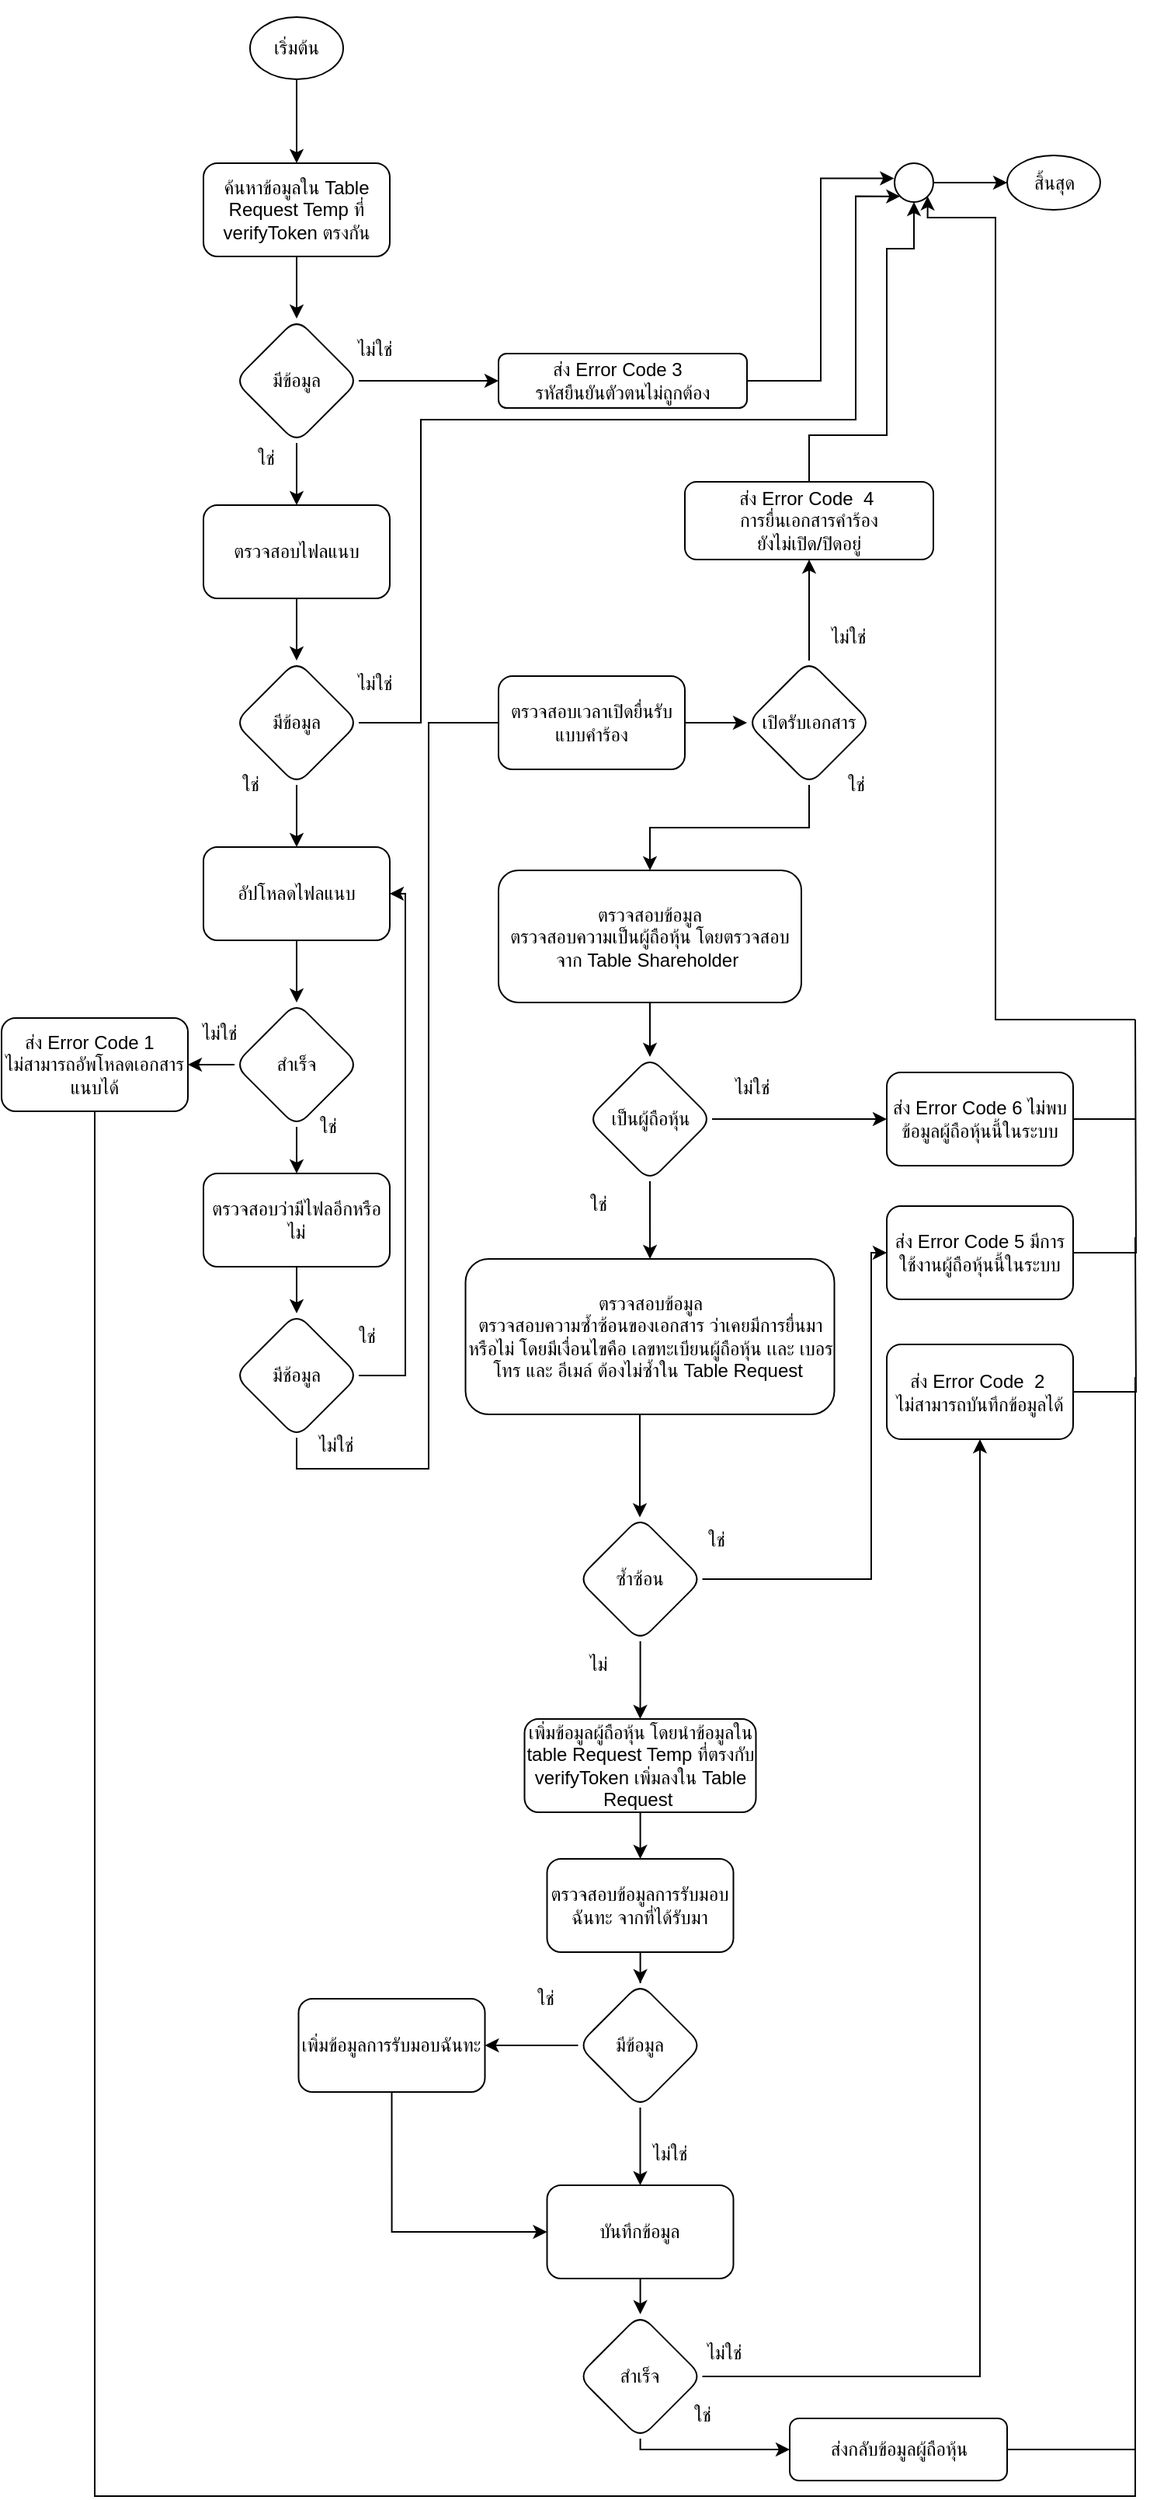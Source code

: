 <mxfile version="20.2.8" type="github">
  <diagram id="RMdtWBDBzw_GRddQN0wl" name="หน้า-1">
    <mxGraphModel dx="891" dy="496" grid="1" gridSize="10" guides="1" tooltips="1" connect="1" arrows="1" fold="1" page="1" pageScale="1" pageWidth="827" pageHeight="1169" math="0" shadow="0">
      <root>
        <mxCell id="0" />
        <mxCell id="1" parent="0" />
        <mxCell id="8MiHfRahlYDLlmmxbXPG-1" value="" style="group" parent="1" vertex="1" connectable="0">
          <mxGeometry x="40" y="50" width="730" height="1606" as="geometry" />
        </mxCell>
        <mxCell id="RDVR8g_Y1KUdD5dzRXbu-121" style="edgeStyle=orthogonalEdgeStyle;rounded=0;orthogonalLoop=1;jettySize=auto;html=1;endArrow=classic;endFill=1;" parent="8MiHfRahlYDLlmmxbXPG-1" source="RDVR8g_Y1KUdD5dzRXbu-102" edge="1">
          <mxGeometry relative="1" as="geometry">
            <mxPoint x="411.25" y="1106.0" as="targetPoint" />
          </mxGeometry>
        </mxCell>
        <mxCell id="RDVR8g_Y1KUdD5dzRXbu-102" value="ซ้ำซ้อน" style="rhombus;whiteSpace=wrap;html=1;rounded=1;" parent="8MiHfRahlYDLlmmxbXPG-1" vertex="1">
          <mxGeometry x="371.25" y="976" width="80" height="80" as="geometry" />
        </mxCell>
        <mxCell id="RDVR8g_Y1KUdD5dzRXbu-103" value="ใช่" style="text;html=1;align=center;verticalAlign=middle;resizable=0;points=[];autosize=1;strokeColor=none;fillColor=none;" parent="8MiHfRahlYDLlmmxbXPG-1" vertex="1">
          <mxGeometry x="440" y="976" width="40" height="30" as="geometry" />
        </mxCell>
        <mxCell id="RDVR8g_Y1KUdD5dzRXbu-107" value="ไม่" style="text;html=1;align=center;verticalAlign=middle;resizable=0;points=[];autosize=1;strokeColor=none;fillColor=none;" parent="8MiHfRahlYDLlmmxbXPG-1" vertex="1">
          <mxGeometry x="364" y="1056" width="40" height="30" as="geometry" />
        </mxCell>
        <mxCell id="RDVR8g_Y1KUdD5dzRXbu-117" style="edgeStyle=orthogonalEdgeStyle;rounded=0;orthogonalLoop=1;jettySize=auto;html=1;endArrow=none;endFill=0;" parent="8MiHfRahlYDLlmmxbXPG-1" source="RDVR8g_Y1KUdD5dzRXbu-111" edge="1">
          <mxGeometry relative="1" as="geometry">
            <mxPoint x="730" y="656" as="targetPoint" />
          </mxGeometry>
        </mxCell>
        <mxCell id="RDVR8g_Y1KUdD5dzRXbu-119" style="edgeStyle=orthogonalEdgeStyle;rounded=0;orthogonalLoop=1;jettySize=auto;html=1;endArrow=none;endFill=0;" parent="8MiHfRahlYDLlmmxbXPG-1" source="RDVR8g_Y1KUdD5dzRXbu-113" edge="1">
          <mxGeometry relative="1" as="geometry">
            <mxPoint x="730" y="720" as="targetPoint" />
          </mxGeometry>
        </mxCell>
        <mxCell id="RDVR8g_Y1KUdD5dzRXbu-120" style="edgeStyle=orthogonalEdgeStyle;rounded=0;orthogonalLoop=1;jettySize=auto;html=1;exitX=0.5;exitY=1;exitDx=0;exitDy=0;endArrow=none;endFill=0;entryX=0;entryY=0.5;entryDx=0;entryDy=0;" parent="8MiHfRahlYDLlmmxbXPG-1" source="RDVR8g_Y1KUdD5dzRXbu-47" edge="1" target="RDVR8g_Y1KUdD5dzRXbu-54">
          <mxGeometry relative="1" as="geometry">
            <mxPoint x="280" y="466" as="targetPoint" />
          </mxGeometry>
        </mxCell>
        <mxCell id="RDVR8g_Y1KUdD5dzRXbu-123" value="เพิ่มข้อมูลผู้ถือหุ้น โดยนำข้อมูลใน table Request Temp ที่ตรงกับ verifyToken เพิ่มลงใน Table Request&amp;nbsp;" style="rounded=1;whiteSpace=wrap;html=1;" parent="8MiHfRahlYDLlmmxbXPG-1" vertex="1">
          <mxGeometry x="336.75" y="1106" width="149" height="60" as="geometry" />
        </mxCell>
        <mxCell id="RDVR8g_Y1KUdD5dzRXbu-124" value="บันทึกข้อมูล" style="whiteSpace=wrap;html=1;rounded=1;" parent="8MiHfRahlYDLlmmxbXPG-1" vertex="1">
          <mxGeometry x="351.25" y="1406" width="120" height="60" as="geometry" />
        </mxCell>
        <mxCell id="RDVR8g_Y1KUdD5dzRXbu-126" value="สำเร็จ" style="rhombus;whiteSpace=wrap;html=1;rounded=1;" parent="8MiHfRahlYDLlmmxbXPG-1" vertex="1">
          <mxGeometry x="371.25" y="1489" width="80" height="80" as="geometry" />
        </mxCell>
        <mxCell id="RDVR8g_Y1KUdD5dzRXbu-127" value="" style="edgeStyle=orthogonalEdgeStyle;rounded=0;orthogonalLoop=1;jettySize=auto;html=1;endArrow=classic;endFill=1;" parent="8MiHfRahlYDLlmmxbXPG-1" source="RDVR8g_Y1KUdD5dzRXbu-124" target="RDVR8g_Y1KUdD5dzRXbu-126" edge="1">
          <mxGeometry relative="1" as="geometry" />
        </mxCell>
        <mxCell id="RDVR8g_Y1KUdD5dzRXbu-14" value="ค้นหาข้อมูลใน Table Request Temp ที่ verifyToken ตรงกัน" style="rounded=1;whiteSpace=wrap;html=1;" parent="8MiHfRahlYDLlmmxbXPG-1" vertex="1">
          <mxGeometry x="130" y="105" width="120" height="60" as="geometry" />
        </mxCell>
        <mxCell id="RDVR8g_Y1KUdD5dzRXbu-20" value="มีข้อมูล" style="rhombus;whiteSpace=wrap;html=1;rounded=1;" parent="8MiHfRahlYDLlmmxbXPG-1" vertex="1">
          <mxGeometry x="150" y="205" width="80" height="80" as="geometry" />
        </mxCell>
        <mxCell id="RDVR8g_Y1KUdD5dzRXbu-21" value="" style="edgeStyle=orthogonalEdgeStyle;rounded=0;orthogonalLoop=1;jettySize=auto;html=1;" parent="8MiHfRahlYDLlmmxbXPG-1" source="RDVR8g_Y1KUdD5dzRXbu-14" target="RDVR8g_Y1KUdD5dzRXbu-20" edge="1">
          <mxGeometry relative="1" as="geometry" />
        </mxCell>
        <mxCell id="RDVR8g_Y1KUdD5dzRXbu-23" value="ส่ง Error Code 3&amp;nbsp;&amp;nbsp;&lt;br&gt;รหัสยืนยันตัวตนไม่ถูกต้อง" style="whiteSpace=wrap;html=1;rounded=1;" parent="8MiHfRahlYDLlmmxbXPG-1" vertex="1">
          <mxGeometry x="320" y="227.5" width="160" height="35" as="geometry" />
        </mxCell>
        <mxCell id="RDVR8g_Y1KUdD5dzRXbu-24" value="" style="edgeStyle=orthogonalEdgeStyle;rounded=0;orthogonalLoop=1;jettySize=auto;html=1;" parent="8MiHfRahlYDLlmmxbXPG-1" source="RDVR8g_Y1KUdD5dzRXbu-20" target="RDVR8g_Y1KUdD5dzRXbu-23" edge="1">
          <mxGeometry relative="1" as="geometry" />
        </mxCell>
        <mxCell id="RDVR8g_Y1KUdD5dzRXbu-25" value="ตรวจสอบไฟลแนบ" style="whiteSpace=wrap;html=1;rounded=1;" parent="8MiHfRahlYDLlmmxbXPG-1" vertex="1">
          <mxGeometry x="130" y="325" width="120" height="60" as="geometry" />
        </mxCell>
        <mxCell id="RDVR8g_Y1KUdD5dzRXbu-26" value="" style="edgeStyle=orthogonalEdgeStyle;rounded=0;orthogonalLoop=1;jettySize=auto;html=1;" parent="8MiHfRahlYDLlmmxbXPG-1" source="RDVR8g_Y1KUdD5dzRXbu-20" target="RDVR8g_Y1KUdD5dzRXbu-25" edge="1">
          <mxGeometry relative="1" as="geometry" />
        </mxCell>
        <mxCell id="RDVR8g_Y1KUdD5dzRXbu-27" value="ใช่" style="text;html=1;align=center;verticalAlign=middle;resizable=0;points=[];autosize=1;strokeColor=none;fillColor=none;" parent="8MiHfRahlYDLlmmxbXPG-1" vertex="1">
          <mxGeometry x="150" y="280" width="40" height="30" as="geometry" />
        </mxCell>
        <mxCell id="RDVR8g_Y1KUdD5dzRXbu-28" value="ไม่ใช่" style="text;html=1;align=center;verticalAlign=middle;resizable=0;points=[];autosize=1;strokeColor=none;fillColor=none;" parent="8MiHfRahlYDLlmmxbXPG-1" vertex="1">
          <mxGeometry x="215" y="210" width="50" height="30" as="geometry" />
        </mxCell>
        <mxCell id="-dx3Ap6Awq0tvtWf_Oyy-3" style="edgeStyle=orthogonalEdgeStyle;rounded=0;orthogonalLoop=1;jettySize=auto;html=1;entryX=0;entryY=1;entryDx=0;entryDy=0;fontColor=#FF1B0A;" edge="1" parent="8MiHfRahlYDLlmmxbXPG-1" source="RDVR8g_Y1KUdD5dzRXbu-29" target="RDVR8g_Y1KUdD5dzRXbu-59">
          <mxGeometry relative="1" as="geometry">
            <Array as="points">
              <mxPoint x="270" y="465" />
              <mxPoint x="270" y="270" />
              <mxPoint x="550" y="270" />
              <mxPoint x="550" y="126" />
            </Array>
          </mxGeometry>
        </mxCell>
        <mxCell id="RDVR8g_Y1KUdD5dzRXbu-29" value="มีข้อมูล" style="rhombus;whiteSpace=wrap;html=1;rounded=1;" parent="8MiHfRahlYDLlmmxbXPG-1" vertex="1">
          <mxGeometry x="150" y="425" width="80" height="80" as="geometry" />
        </mxCell>
        <mxCell id="RDVR8g_Y1KUdD5dzRXbu-30" value="" style="edgeStyle=orthogonalEdgeStyle;rounded=0;orthogonalLoop=1;jettySize=auto;html=1;" parent="8MiHfRahlYDLlmmxbXPG-1" source="RDVR8g_Y1KUdD5dzRXbu-25" target="RDVR8g_Y1KUdD5dzRXbu-29" edge="1">
          <mxGeometry relative="1" as="geometry" />
        </mxCell>
        <mxCell id="RDVR8g_Y1KUdD5dzRXbu-36" value="ไม่ใช่" style="text;html=1;align=center;verticalAlign=middle;resizable=0;points=[];autosize=1;strokeColor=none;fillColor=none;" parent="8MiHfRahlYDLlmmxbXPG-1" vertex="1">
          <mxGeometry x="215" y="425" width="50" height="30" as="geometry" />
        </mxCell>
        <mxCell id="RDVR8g_Y1KUdD5dzRXbu-37" value="ใช่" style="text;html=1;align=center;verticalAlign=middle;resizable=0;points=[];autosize=1;strokeColor=none;fillColor=none;" parent="8MiHfRahlYDLlmmxbXPG-1" vertex="1">
          <mxGeometry x="140" y="490" width="40" height="30" as="geometry" />
        </mxCell>
        <mxCell id="RDVR8g_Y1KUdD5dzRXbu-38" value="อัปโหลดไฟลแนบ" style="whiteSpace=wrap;html=1;rounded=1;" parent="8MiHfRahlYDLlmmxbXPG-1" vertex="1">
          <mxGeometry x="130" y="545" width="120" height="60" as="geometry" />
        </mxCell>
        <mxCell id="RDVR8g_Y1KUdD5dzRXbu-39" value="" style="edgeStyle=orthogonalEdgeStyle;rounded=0;orthogonalLoop=1;jettySize=auto;html=1;" parent="8MiHfRahlYDLlmmxbXPG-1" source="RDVR8g_Y1KUdD5dzRXbu-29" target="RDVR8g_Y1KUdD5dzRXbu-38" edge="1">
          <mxGeometry relative="1" as="geometry" />
        </mxCell>
        <mxCell id="RDVR8g_Y1KUdD5dzRXbu-42" value="สำเร็จ" style="rhombus;whiteSpace=wrap;html=1;rounded=1;" parent="8MiHfRahlYDLlmmxbXPG-1" vertex="1">
          <mxGeometry x="150" y="645" width="80" height="80" as="geometry" />
        </mxCell>
        <mxCell id="RDVR8g_Y1KUdD5dzRXbu-43" value="" style="edgeStyle=orthogonalEdgeStyle;rounded=0;orthogonalLoop=1;jettySize=auto;html=1;" parent="8MiHfRahlYDLlmmxbXPG-1" source="RDVR8g_Y1KUdD5dzRXbu-38" target="RDVR8g_Y1KUdD5dzRXbu-42" edge="1">
          <mxGeometry relative="1" as="geometry" />
        </mxCell>
        <mxCell id="RDVR8g_Y1KUdD5dzRXbu-45" value="ตรวจสอบว่ามีไฟลอีกหรือไม่" style="whiteSpace=wrap;html=1;rounded=1;" parent="8MiHfRahlYDLlmmxbXPG-1" vertex="1">
          <mxGeometry x="130" y="755" width="120" height="60" as="geometry" />
        </mxCell>
        <mxCell id="RDVR8g_Y1KUdD5dzRXbu-46" value="" style="edgeStyle=orthogonalEdgeStyle;rounded=0;orthogonalLoop=1;jettySize=auto;html=1;" parent="8MiHfRahlYDLlmmxbXPG-1" source="RDVR8g_Y1KUdD5dzRXbu-42" target="RDVR8g_Y1KUdD5dzRXbu-45" edge="1">
          <mxGeometry relative="1" as="geometry" />
        </mxCell>
        <mxCell id="RDVR8g_Y1KUdD5dzRXbu-51" style="edgeStyle=orthogonalEdgeStyle;rounded=0;orthogonalLoop=1;jettySize=auto;html=1;endArrow=classic;endFill=1;entryX=1;entryY=0.5;entryDx=0;entryDy=0;" parent="8MiHfRahlYDLlmmxbXPG-1" source="RDVR8g_Y1KUdD5dzRXbu-47" target="RDVR8g_Y1KUdD5dzRXbu-38" edge="1">
          <mxGeometry relative="1" as="geometry">
            <mxPoint x="275" y="466" as="targetPoint" />
            <Array as="points">
              <mxPoint x="260" y="885" />
              <mxPoint x="260" y="575" />
            </Array>
          </mxGeometry>
        </mxCell>
        <mxCell id="RDVR8g_Y1KUdD5dzRXbu-47" value="มีช้อมูล" style="rhombus;whiteSpace=wrap;html=1;rounded=1;" parent="8MiHfRahlYDLlmmxbXPG-1" vertex="1">
          <mxGeometry x="150" y="845" width="80" height="80" as="geometry" />
        </mxCell>
        <mxCell id="RDVR8g_Y1KUdD5dzRXbu-48" value="" style="edgeStyle=orthogonalEdgeStyle;rounded=0;orthogonalLoop=1;jettySize=auto;html=1;" parent="8MiHfRahlYDLlmmxbXPG-1" source="RDVR8g_Y1KUdD5dzRXbu-45" target="RDVR8g_Y1KUdD5dzRXbu-47" edge="1">
          <mxGeometry relative="1" as="geometry" />
        </mxCell>
        <mxCell id="RDVR8g_Y1KUdD5dzRXbu-52" value="ไม่ใช่" style="text;html=1;align=center;verticalAlign=middle;resizable=0;points=[];autosize=1;strokeColor=none;fillColor=none;" parent="8MiHfRahlYDLlmmxbXPG-1" vertex="1">
          <mxGeometry x="190" y="915" width="50" height="30" as="geometry" />
        </mxCell>
        <mxCell id="RDVR8g_Y1KUdD5dzRXbu-54" value="ตรวจสอบเวลาเปิดยื่นรับแบบคำร้อง" style="rounded=1;whiteSpace=wrap;html=1;" parent="8MiHfRahlYDLlmmxbXPG-1" vertex="1">
          <mxGeometry x="320" y="435" width="120" height="60" as="geometry" />
        </mxCell>
        <mxCell id="RDVR8g_Y1KUdD5dzRXbu-55" value="เปิดรับเอกสาร" style="rhombus;whiteSpace=wrap;html=1;rounded=1;" parent="8MiHfRahlYDLlmmxbXPG-1" vertex="1">
          <mxGeometry x="480" y="425" width="80" height="80" as="geometry" />
        </mxCell>
        <mxCell id="RDVR8g_Y1KUdD5dzRXbu-56" value="" style="edgeStyle=orthogonalEdgeStyle;rounded=0;orthogonalLoop=1;jettySize=auto;html=1;" parent="8MiHfRahlYDLlmmxbXPG-1" source="RDVR8g_Y1KUdD5dzRXbu-54" target="RDVR8g_Y1KUdD5dzRXbu-55" edge="1">
          <mxGeometry relative="1" as="geometry" />
        </mxCell>
        <mxCell id="RDVR8g_Y1KUdD5dzRXbu-139" style="edgeStyle=orthogonalEdgeStyle;rounded=0;orthogonalLoop=1;jettySize=auto;html=1;endArrow=none;endFill=0;" parent="8MiHfRahlYDLlmmxbXPG-1" source="RDVR8g_Y1KUdD5dzRXbu-57" edge="1">
          <mxGeometry relative="1" as="geometry">
            <mxPoint x="730" y="886" as="targetPoint" />
            <Array as="points">
              <mxPoint x="60" y="1606" />
              <mxPoint x="730" y="1606" />
            </Array>
          </mxGeometry>
        </mxCell>
        <mxCell id="RDVR8g_Y1KUdD5dzRXbu-57" value="ส่ง Error Code 1&amp;nbsp;&amp;nbsp;&lt;br&gt;ไม่สามารถอัพโหลดเอกสารแนบได้" style="rounded=1;whiteSpace=wrap;html=1;" parent="8MiHfRahlYDLlmmxbXPG-1" vertex="1">
          <mxGeometry y="655" width="120" height="60" as="geometry" />
        </mxCell>
        <mxCell id="RDVR8g_Y1KUdD5dzRXbu-44" style="edgeStyle=orthogonalEdgeStyle;rounded=0;orthogonalLoop=1;jettySize=auto;html=1;" parent="8MiHfRahlYDLlmmxbXPG-1" source="RDVR8g_Y1KUdD5dzRXbu-42" target="RDVR8g_Y1KUdD5dzRXbu-57" edge="1">
          <mxGeometry relative="1" as="geometry">
            <mxPoint x="280" y="685" as="targetPoint" />
          </mxGeometry>
        </mxCell>
        <mxCell id="RDVR8g_Y1KUdD5dzRXbu-58" value="ใช่" style="text;html=1;align=center;verticalAlign=middle;resizable=0;points=[];autosize=1;strokeColor=none;fillColor=none;" parent="8MiHfRahlYDLlmmxbXPG-1" vertex="1">
          <mxGeometry x="215" y="845" width="40" height="30" as="geometry" />
        </mxCell>
        <mxCell id="RDVR8g_Y1KUdD5dzRXbu-59" value="" style="ellipse;whiteSpace=wrap;html=1;aspect=fixed;" parent="8MiHfRahlYDLlmmxbXPG-1" vertex="1">
          <mxGeometry x="575" y="105" width="25" height="25" as="geometry" />
        </mxCell>
        <mxCell id="RDVR8g_Y1KUdD5dzRXbu-32" style="edgeStyle=orthogonalEdgeStyle;rounded=0;orthogonalLoop=1;jettySize=auto;html=1;endArrow=classic;endFill=1;entryX=-0.013;entryY=0.391;entryDx=0;entryDy=0;entryPerimeter=0;" parent="8MiHfRahlYDLlmmxbXPG-1" source="RDVR8g_Y1KUdD5dzRXbu-23" target="RDVR8g_Y1KUdD5dzRXbu-59" edge="1">
          <mxGeometry relative="1" as="geometry">
            <mxPoint x="530" y="15" as="targetPoint" />
          </mxGeometry>
        </mxCell>
        <mxCell id="RDVR8g_Y1KUdD5dzRXbu-76" style="edgeStyle=orthogonalEdgeStyle;rounded=0;orthogonalLoop=1;jettySize=auto;html=1;entryX=0.5;entryY=1;entryDx=0;entryDy=0;endArrow=classic;endFill=1;" parent="8MiHfRahlYDLlmmxbXPG-1" source="RDVR8g_Y1KUdD5dzRXbu-62" target="RDVR8g_Y1KUdD5dzRXbu-59" edge="1">
          <mxGeometry relative="1" as="geometry">
            <Array as="points">
              <mxPoint x="520" y="280" />
              <mxPoint x="570" y="280" />
              <mxPoint x="570" y="160" />
              <mxPoint x="587" y="160" />
            </Array>
          </mxGeometry>
        </mxCell>
        <mxCell id="RDVR8g_Y1KUdD5dzRXbu-62" value="ส่ง Error Code&amp;nbsp; 4&amp;nbsp;&lt;br&gt;การยื่นเอกสารคำร้อง&lt;br&gt;ยังไม่เปิด/ปิดอยู่" style="whiteSpace=wrap;html=1;rounded=1;" parent="8MiHfRahlYDLlmmxbXPG-1" vertex="1">
          <mxGeometry x="440" y="310" width="160" height="50" as="geometry" />
        </mxCell>
        <mxCell id="RDVR8g_Y1KUdD5dzRXbu-61" style="edgeStyle=orthogonalEdgeStyle;rounded=0;orthogonalLoop=1;jettySize=auto;html=1;entryX=0.5;entryY=1;entryDx=0;entryDy=0;" parent="8MiHfRahlYDLlmmxbXPG-1" source="RDVR8g_Y1KUdD5dzRXbu-55" target="RDVR8g_Y1KUdD5dzRXbu-62" edge="1">
          <mxGeometry relative="1" as="geometry">
            <mxPoint x="520" y="385" as="targetPoint" />
          </mxGeometry>
        </mxCell>
        <mxCell id="RDVR8g_Y1KUdD5dzRXbu-64" value="ไม่ใช่" style="text;html=1;align=center;verticalAlign=middle;resizable=0;points=[];autosize=1;strokeColor=none;fillColor=none;" parent="8MiHfRahlYDLlmmxbXPG-1" vertex="1">
          <mxGeometry x="520" y="395" width="50" height="30" as="geometry" />
        </mxCell>
        <mxCell id="RDVR8g_Y1KUdD5dzRXbu-65" value="ใช่" style="text;html=1;align=center;verticalAlign=middle;resizable=0;points=[];autosize=1;strokeColor=none;fillColor=none;" parent="8MiHfRahlYDLlmmxbXPG-1" vertex="1">
          <mxGeometry x="530" y="490" width="40" height="30" as="geometry" />
        </mxCell>
        <mxCell id="RDVR8g_Y1KUdD5dzRXbu-68" value="สิ้นสุด" style="ellipse;whiteSpace=wrap;html=1;" parent="8MiHfRahlYDLlmmxbXPG-1" vertex="1">
          <mxGeometry x="647.5" y="100" width="60" height="35" as="geometry" />
        </mxCell>
        <mxCell id="RDVR8g_Y1KUdD5dzRXbu-70" value="" style="edgeStyle=orthogonalEdgeStyle;rounded=0;orthogonalLoop=1;jettySize=auto;html=1;endArrow=classic;endFill=1;" parent="8MiHfRahlYDLlmmxbXPG-1" source="RDVR8g_Y1KUdD5dzRXbu-59" target="RDVR8g_Y1KUdD5dzRXbu-68" edge="1">
          <mxGeometry relative="1" as="geometry" />
        </mxCell>
        <mxCell id="RDVR8g_Y1KUdD5dzRXbu-72" value="ใช่" style="text;html=1;align=center;verticalAlign=middle;resizable=0;points=[];autosize=1;strokeColor=none;fillColor=none;" parent="8MiHfRahlYDLlmmxbXPG-1" vertex="1">
          <mxGeometry x="190" y="710" width="40" height="30" as="geometry" />
        </mxCell>
        <mxCell id="RDVR8g_Y1KUdD5dzRXbu-73" value="ไม่ใช่" style="text;html=1;align=center;verticalAlign=middle;resizable=0;points=[];autosize=1;strokeColor=none;fillColor=none;" parent="8MiHfRahlYDLlmmxbXPG-1" vertex="1">
          <mxGeometry x="115" y="650" width="50" height="30" as="geometry" />
        </mxCell>
        <mxCell id="RDVR8g_Y1KUdD5dzRXbu-90" value="ตรวจสอบข้อมูล&lt;br&gt;ตรวจสอบความเป็นผู้ถือหุ้น โดยตรวจสอบจาก Table Shareholder&amp;nbsp;" style="whiteSpace=wrap;html=1;rounded=1;" parent="8MiHfRahlYDLlmmxbXPG-1" vertex="1">
          <mxGeometry x="320" y="560" width="195" height="85" as="geometry" />
        </mxCell>
        <mxCell id="RDVR8g_Y1KUdD5dzRXbu-95" value="เป็นผู้ถือหุ้น" style="rhombus;whiteSpace=wrap;html=1;rounded=1;" parent="8MiHfRahlYDLlmmxbXPG-1" vertex="1">
          <mxGeometry x="377.5" y="680" width="80" height="80" as="geometry" />
        </mxCell>
        <mxCell id="RDVR8g_Y1KUdD5dzRXbu-60" style="edgeStyle=orthogonalEdgeStyle;rounded=0;orthogonalLoop=1;jettySize=auto;html=1;entryX=0.5;entryY=0;entryDx=0;entryDy=0;" parent="8MiHfRahlYDLlmmxbXPG-1" source="RDVR8g_Y1KUdD5dzRXbu-55" target="RDVR8g_Y1KUdD5dzRXbu-90" edge="1">
          <mxGeometry relative="1" as="geometry">
            <mxPoint x="410" y="556" as="targetPoint" />
          </mxGeometry>
        </mxCell>
        <mxCell id="RDVR8g_Y1KUdD5dzRXbu-88" value="" style="edgeStyle=orthogonalEdgeStyle;rounded=0;orthogonalLoop=1;jettySize=auto;html=1;" parent="8MiHfRahlYDLlmmxbXPG-1" source="RDVR8g_Y1KUdD5dzRXbu-90" target="RDVR8g_Y1KUdD5dzRXbu-95" edge="1">
          <mxGeometry relative="1" as="geometry" />
        </mxCell>
        <mxCell id="RDVR8g_Y1KUdD5dzRXbu-99" value="ใช่" style="text;html=1;align=center;verticalAlign=middle;resizable=0;points=[];autosize=1;strokeColor=none;fillColor=none;" parent="8MiHfRahlYDLlmmxbXPG-1" vertex="1">
          <mxGeometry x="364" y="760" width="40" height="30" as="geometry" />
        </mxCell>
        <mxCell id="RDVR8g_Y1KUdD5dzRXbu-96" value="ไม่ใช่" style="text;html=1;align=center;verticalAlign=middle;resizable=0;points=[];autosize=1;strokeColor=none;fillColor=none;" parent="8MiHfRahlYDLlmmxbXPG-1" vertex="1">
          <mxGeometry x="457.5" y="685" width="50" height="30" as="geometry" />
        </mxCell>
        <mxCell id="RDVR8g_Y1KUdD5dzRXbu-98" value="ตรวจสอบข้อมูล&lt;br&gt;ตรวจสอบความซ้ำซ้อนของเอกสาร ว่าเคยมีการยื่นมาหรือไม่ โดยมีเงื่อนไขคือ เลขทะเบียนผู้ถือหุ้น เเละ เบอรโทร และ อีเมล์ ต้องไม่ซ้ำใน Table Request&amp;nbsp;" style="whiteSpace=wrap;html=1;rounded=1;" parent="8MiHfRahlYDLlmmxbXPG-1" vertex="1">
          <mxGeometry x="298.75" y="810" width="237.5" height="100" as="geometry" />
        </mxCell>
        <mxCell id="RDVR8g_Y1KUdD5dzRXbu-113" value="ส่ง Error Code 6 ไม่พบข้อมูลผู้ถือหุ้นนี้ในระบบ" style="whiteSpace=wrap;html=1;rounded=1;" parent="8MiHfRahlYDLlmmxbXPG-1" vertex="1">
          <mxGeometry x="570" y="690" width="120" height="60" as="geometry" />
        </mxCell>
        <mxCell id="RDVR8g_Y1KUdD5dzRXbu-89" style="edgeStyle=orthogonalEdgeStyle;rounded=0;orthogonalLoop=1;jettySize=auto;html=1;entryX=0;entryY=0.5;entryDx=0;entryDy=0;exitX=1;exitY=0.5;exitDx=0;exitDy=0;" parent="8MiHfRahlYDLlmmxbXPG-1" source="RDVR8g_Y1KUdD5dzRXbu-95" target="RDVR8g_Y1KUdD5dzRXbu-113" edge="1">
          <mxGeometry relative="1" as="geometry">
            <Array as="points">
              <mxPoint x="520" y="720" />
              <mxPoint x="520" y="720" />
            </Array>
          </mxGeometry>
        </mxCell>
        <mxCell id="RDVR8g_Y1KUdD5dzRXbu-111" value="ส่ง Error Code 5 มีการใช้งานผู้ถือหุ้นนี้ในระบบ" style="whiteSpace=wrap;html=1;rounded=1;" parent="8MiHfRahlYDLlmmxbXPG-1" vertex="1">
          <mxGeometry x="570" y="776" width="120" height="60" as="geometry" />
        </mxCell>
        <mxCell id="RDVR8g_Y1KUdD5dzRXbu-118" style="edgeStyle=orthogonalEdgeStyle;rounded=0;orthogonalLoop=1;jettySize=auto;html=1;endArrow=classic;endFill=1;entryX=1;entryY=1;entryDx=0;entryDy=0;" parent="8MiHfRahlYDLlmmxbXPG-1" target="RDVR8g_Y1KUdD5dzRXbu-59" edge="1">
          <mxGeometry relative="1" as="geometry">
            <mxPoint x="710" y="166" as="targetPoint" />
            <mxPoint x="730" y="656" as="sourcePoint" />
            <Array as="points">
              <mxPoint x="640" y="656" />
              <mxPoint x="640" y="140" />
              <mxPoint x="596" y="140" />
            </Array>
          </mxGeometry>
        </mxCell>
        <mxCell id="RDVR8g_Y1KUdD5dzRXbu-136" style="edgeStyle=orthogonalEdgeStyle;rounded=0;orthogonalLoop=1;jettySize=auto;html=1;endArrow=none;endFill=0;" parent="8MiHfRahlYDLlmmxbXPG-1" source="RDVR8g_Y1KUdD5dzRXbu-130" edge="1">
          <mxGeometry relative="1" as="geometry">
            <mxPoint x="730" y="796" as="targetPoint" />
          </mxGeometry>
        </mxCell>
        <mxCell id="RDVR8g_Y1KUdD5dzRXbu-130" value="ส่ง Error Code&amp;nbsp; 2&amp;nbsp;&lt;br&gt;ไม่สามารถบันทึกข้อมูลได้" style="rounded=1;whiteSpace=wrap;html=1;" parent="8MiHfRahlYDLlmmxbXPG-1" vertex="1">
          <mxGeometry x="570" y="865" width="120" height="61" as="geometry" />
        </mxCell>
        <mxCell id="RDVR8g_Y1KUdD5dzRXbu-135" value="ไม่ใช่" style="text;html=1;align=center;verticalAlign=middle;resizable=0;points=[];autosize=1;strokeColor=none;fillColor=none;" parent="8MiHfRahlYDLlmmxbXPG-1" vertex="1">
          <mxGeometry x="440" y="1499" width="50" height="30" as="geometry" />
        </mxCell>
        <mxCell id="RDVR8g_Y1KUdD5dzRXbu-138" value="ใช่" style="text;html=1;align=center;verticalAlign=middle;resizable=0;points=[];autosize=1;strokeColor=none;fillColor=none;" parent="8MiHfRahlYDLlmmxbXPG-1" vertex="1">
          <mxGeometry x="431.25" y="1539" width="40" height="30" as="geometry" />
        </mxCell>
        <mxCell id="RDVR8g_Y1KUdD5dzRXbu-140" value="ตรวจสอบข้อมูลการรับมอบฉันทะ จากที่ได้รับมา" style="whiteSpace=wrap;html=1;rounded=1;" parent="8MiHfRahlYDLlmmxbXPG-1" vertex="1">
          <mxGeometry x="351.25" y="1196" width="120" height="60" as="geometry" />
        </mxCell>
        <mxCell id="RDVR8g_Y1KUdD5dzRXbu-97" value="" style="edgeStyle=orthogonalEdgeStyle;rounded=0;orthogonalLoop=1;jettySize=auto;html=1;exitX=0.5;exitY=1;exitDx=0;exitDy=0;" parent="8MiHfRahlYDLlmmxbXPG-1" source="RDVR8g_Y1KUdD5dzRXbu-98" target="RDVR8g_Y1KUdD5dzRXbu-102" edge="1">
          <mxGeometry relative="1" as="geometry">
            <mxPoint x="411" y="956" as="sourcePoint" />
            <Array as="points">
              <mxPoint x="411" y="910" />
            </Array>
          </mxGeometry>
        </mxCell>
        <mxCell id="RDVR8g_Y1KUdD5dzRXbu-147" style="edgeStyle=orthogonalEdgeStyle;rounded=0;orthogonalLoop=1;jettySize=auto;html=1;entryX=0.5;entryY=0;entryDx=0;entryDy=0;endArrow=classic;endFill=1;" parent="8MiHfRahlYDLlmmxbXPG-1" source="RDVR8g_Y1KUdD5dzRXbu-142" target="RDVR8g_Y1KUdD5dzRXbu-124" edge="1">
          <mxGeometry relative="1" as="geometry" />
        </mxCell>
        <mxCell id="RDVR8g_Y1KUdD5dzRXbu-142" value="มีข้อมูล" style="rhombus;whiteSpace=wrap;html=1;rounded=1;" parent="8MiHfRahlYDLlmmxbXPG-1" vertex="1">
          <mxGeometry x="371.25" y="1276" width="80" height="80" as="geometry" />
        </mxCell>
        <mxCell id="RDVR8g_Y1KUdD5dzRXbu-116" value="" style="edgeStyle=orthogonalEdgeStyle;rounded=0;orthogonalLoop=1;jettySize=auto;html=1;endArrow=classic;endFill=1;" parent="8MiHfRahlYDLlmmxbXPG-1" source="RDVR8g_Y1KUdD5dzRXbu-95" target="RDVR8g_Y1KUdD5dzRXbu-98" edge="1">
          <mxGeometry relative="1" as="geometry" />
        </mxCell>
        <mxCell id="RDVR8g_Y1KUdD5dzRXbu-146" style="edgeStyle=orthogonalEdgeStyle;rounded=0;orthogonalLoop=1;jettySize=auto;html=1;entryX=0;entryY=0.5;entryDx=0;entryDy=0;endArrow=classic;endFill=1;exitX=0.5;exitY=1;exitDx=0;exitDy=0;" parent="8MiHfRahlYDLlmmxbXPG-1" source="RDVR8g_Y1KUdD5dzRXbu-144" target="RDVR8g_Y1KUdD5dzRXbu-124" edge="1">
          <mxGeometry relative="1" as="geometry" />
        </mxCell>
        <mxCell id="RDVR8g_Y1KUdD5dzRXbu-144" value="เพิ่มข้อมูลการรับมอบฉันทะ" style="whiteSpace=wrap;html=1;rounded=1;" parent="8MiHfRahlYDLlmmxbXPG-1" vertex="1">
          <mxGeometry x="191.25" y="1286" width="120" height="60" as="geometry" />
        </mxCell>
        <mxCell id="RDVR8g_Y1KUdD5dzRXbu-148" value="ใช่" style="text;html=1;align=center;verticalAlign=middle;resizable=0;points=[];autosize=1;strokeColor=none;fillColor=none;" parent="8MiHfRahlYDLlmmxbXPG-1" vertex="1">
          <mxGeometry x="330" y="1271" width="40" height="30" as="geometry" />
        </mxCell>
        <mxCell id="RDVR8g_Y1KUdD5dzRXbu-149" value="ไม่ใช่" style="text;html=1;align=center;verticalAlign=middle;resizable=0;points=[];autosize=1;strokeColor=none;fillColor=none;" parent="8MiHfRahlYDLlmmxbXPG-1" vertex="1">
          <mxGeometry x="405" y="1371" width="50" height="30" as="geometry" />
        </mxCell>
        <mxCell id="RDVR8g_Y1KUdD5dzRXbu-154" style="edgeStyle=orthogonalEdgeStyle;rounded=0;orthogonalLoop=1;jettySize=auto;html=1;endArrow=none;endFill=0;" parent="8MiHfRahlYDLlmmxbXPG-1" source="RDVR8g_Y1KUdD5dzRXbu-151" edge="1">
          <mxGeometry relative="1" as="geometry">
            <mxPoint x="730" y="1576" as="targetPoint" />
          </mxGeometry>
        </mxCell>
        <mxCell id="RDVR8g_Y1KUdD5dzRXbu-151" value="ส่งกลับข้อมูลผู้ถือหุ้น" style="rounded=1;whiteSpace=wrap;html=1;" parent="8MiHfRahlYDLlmmxbXPG-1" vertex="1">
          <mxGeometry x="507.5" y="1556" width="140" height="40" as="geometry" />
        </mxCell>
        <mxCell id="RDVR8g_Y1KUdD5dzRXbu-101" value="" style="edgeStyle=orthogonalEdgeStyle;rounded=0;orthogonalLoop=1;jettySize=auto;html=1;entryX=0;entryY=0.5;entryDx=0;entryDy=0;" parent="8MiHfRahlYDLlmmxbXPG-1" source="RDVR8g_Y1KUdD5dzRXbu-102" target="RDVR8g_Y1KUdD5dzRXbu-111" edge="1">
          <mxGeometry relative="1" as="geometry">
            <Array as="points">
              <mxPoint x="560" y="1016" />
              <mxPoint x="560" y="806" />
            </Array>
          </mxGeometry>
        </mxCell>
        <mxCell id="RDVR8g_Y1KUdD5dzRXbu-134" style="edgeStyle=orthogonalEdgeStyle;rounded=0;orthogonalLoop=1;jettySize=auto;html=1;entryX=0.5;entryY=1;entryDx=0;entryDy=0;endArrow=classic;endFill=1;" parent="8MiHfRahlYDLlmmxbXPG-1" source="RDVR8g_Y1KUdD5dzRXbu-126" target="RDVR8g_Y1KUdD5dzRXbu-130" edge="1">
          <mxGeometry relative="1" as="geometry" />
        </mxCell>
        <mxCell id="RDVR8g_Y1KUdD5dzRXbu-141" value="" style="edgeStyle=orthogonalEdgeStyle;rounded=0;orthogonalLoop=1;jettySize=auto;html=1;endArrow=classic;endFill=1;" parent="8MiHfRahlYDLlmmxbXPG-1" source="RDVR8g_Y1KUdD5dzRXbu-123" target="RDVR8g_Y1KUdD5dzRXbu-140" edge="1">
          <mxGeometry relative="1" as="geometry" />
        </mxCell>
        <mxCell id="RDVR8g_Y1KUdD5dzRXbu-143" value="" style="edgeStyle=orthogonalEdgeStyle;rounded=0;orthogonalLoop=1;jettySize=auto;html=1;endArrow=classic;endFill=1;" parent="8MiHfRahlYDLlmmxbXPG-1" source="RDVR8g_Y1KUdD5dzRXbu-140" target="RDVR8g_Y1KUdD5dzRXbu-142" edge="1">
          <mxGeometry relative="1" as="geometry" />
        </mxCell>
        <mxCell id="RDVR8g_Y1KUdD5dzRXbu-145" value="" style="edgeStyle=orthogonalEdgeStyle;rounded=0;orthogonalLoop=1;jettySize=auto;html=1;endArrow=classic;endFill=1;" parent="8MiHfRahlYDLlmmxbXPG-1" source="RDVR8g_Y1KUdD5dzRXbu-142" target="RDVR8g_Y1KUdD5dzRXbu-144" edge="1">
          <mxGeometry relative="1" as="geometry" />
        </mxCell>
        <mxCell id="RDVR8g_Y1KUdD5dzRXbu-152" style="edgeStyle=orthogonalEdgeStyle;rounded=0;orthogonalLoop=1;jettySize=auto;html=1;entryX=0;entryY=0.5;entryDx=0;entryDy=0;endArrow=classic;endFill=1;" parent="8MiHfRahlYDLlmmxbXPG-1" source="RDVR8g_Y1KUdD5dzRXbu-126" target="RDVR8g_Y1KUdD5dzRXbu-151" edge="1">
          <mxGeometry relative="1" as="geometry">
            <Array as="points">
              <mxPoint x="411" y="1576" />
            </Array>
          </mxGeometry>
        </mxCell>
        <mxCell id="8MiHfRahlYDLlmmxbXPG-2" value="" style="edgeStyle=orthogonalEdgeStyle;rounded=0;orthogonalLoop=1;jettySize=auto;html=1;" parent="8MiHfRahlYDLlmmxbXPG-1" source="RDVR8g_Y1KUdD5dzRXbu-1" target="RDVR8g_Y1KUdD5dzRXbu-14" edge="1">
          <mxGeometry relative="1" as="geometry" />
        </mxCell>
        <mxCell id="RDVR8g_Y1KUdD5dzRXbu-1" value="เริ่มต้น" style="ellipse;whiteSpace=wrap;html=1;" parent="8MiHfRahlYDLlmmxbXPG-1" vertex="1">
          <mxGeometry x="160" y="11" width="60" height="40" as="geometry" />
        </mxCell>
      </root>
    </mxGraphModel>
  </diagram>
</mxfile>
